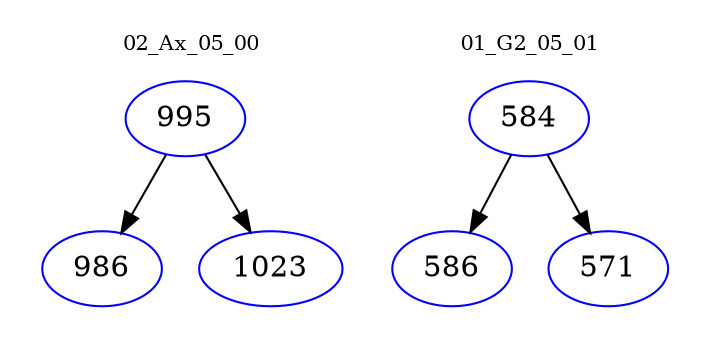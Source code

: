 digraph{
subgraph cluster_0 {
color = white
label = "02_Ax_05_00";
fontsize=10;
T0_995 [label="995", color="blue"]
T0_995 -> T0_986 [color="black"]
T0_986 [label="986", color="blue"]
T0_995 -> T0_1023 [color="black"]
T0_1023 [label="1023", color="blue"]
}
subgraph cluster_1 {
color = white
label = "01_G2_05_01";
fontsize=10;
T1_584 [label="584", color="blue"]
T1_584 -> T1_586 [color="black"]
T1_586 [label="586", color="blue"]
T1_584 -> T1_571 [color="black"]
T1_571 [label="571", color="blue"]
}
}
